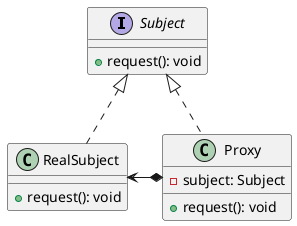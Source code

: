 @startuml proxy

interface Subject {
    + request(): void
}

class RealSubject {
    + request(): void
}

class Proxy {
    - subject: Subject
    + request(): void
}

Subject <|.. RealSubject
Subject <|.. Proxy
RealSubject <-right-* Proxy

@enduml